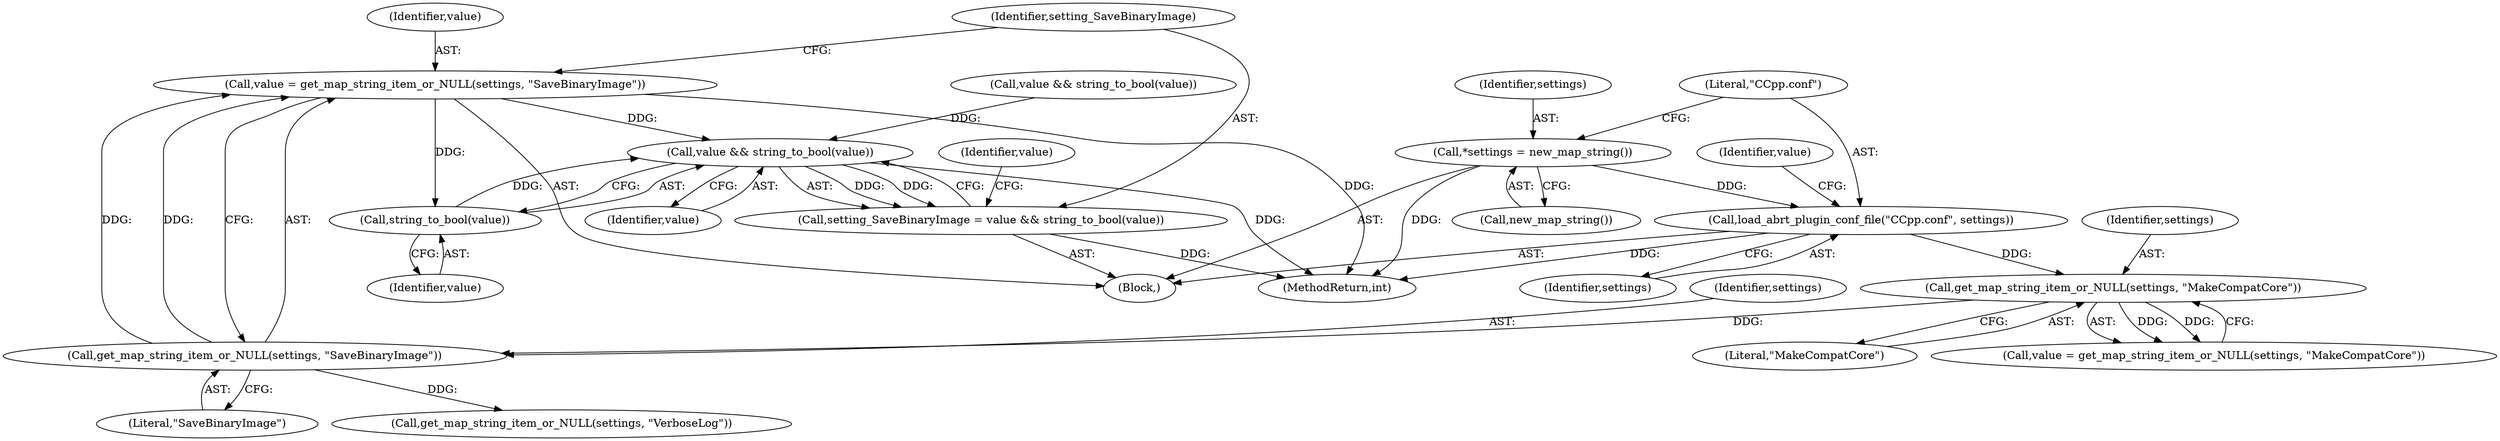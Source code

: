 digraph "0_abrt_4f2c1ddd3e3b81d2d5146b883115371f1cada9f9@pointer" {
"1000229" [label="(Call,value = get_map_string_item_or_NULL(settings, \"SaveBinaryImage\"))"];
"1000231" [label="(Call,get_map_string_item_or_NULL(settings, \"SaveBinaryImage\"))"];
"1000220" [label="(Call,get_map_string_item_or_NULL(settings, \"MakeCompatCore\"))"];
"1000214" [label="(Call,load_abrt_plugin_conf_file(\"CCpp.conf\", settings))"];
"1000211" [label="(Call,*settings = new_map_string())"];
"1000236" [label="(Call,value && string_to_bool(value))"];
"1000234" [label="(Call,setting_SaveBinaryImage = value && string_to_bool(value))"];
"1000238" [label="(Call,string_to_bool(value))"];
"1000209" [label="(Block,)"];
"1000241" [label="(Identifier,value)"];
"1000239" [label="(Identifier,value)"];
"1000220" [label="(Call,get_map_string_item_or_NULL(settings, \"MakeCompatCore\"))"];
"1000218" [label="(Call,value = get_map_string_item_or_NULL(settings, \"MakeCompatCore\"))"];
"1000212" [label="(Identifier,settings)"];
"1000230" [label="(Identifier,value)"];
"1000219" [label="(Identifier,value)"];
"1000211" [label="(Call,*settings = new_map_string())"];
"1000234" [label="(Call,setting_SaveBinaryImage = value && string_to_bool(value))"];
"1000214" [label="(Call,load_abrt_plugin_conf_file(\"CCpp.conf\", settings))"];
"1000229" [label="(Call,value = get_map_string_item_or_NULL(settings, \"SaveBinaryImage\"))"];
"1000236" [label="(Call,value && string_to_bool(value))"];
"1001171" [label="(MethodReturn,int)"];
"1000213" [label="(Call,new_map_string())"];
"1000233" [label="(Literal,\"SaveBinaryImage\")"];
"1000235" [label="(Identifier,setting_SaveBinaryImage)"];
"1000231" [label="(Call,get_map_string_item_or_NULL(settings, \"SaveBinaryImage\"))"];
"1000221" [label="(Identifier,settings)"];
"1000242" [label="(Call,get_map_string_item_or_NULL(settings, \"VerboseLog\"))"];
"1000215" [label="(Literal,\"CCpp.conf\")"];
"1000237" [label="(Identifier,value)"];
"1000238" [label="(Call,string_to_bool(value))"];
"1000232" [label="(Identifier,settings)"];
"1000225" [label="(Call,value && string_to_bool(value))"];
"1000216" [label="(Identifier,settings)"];
"1000222" [label="(Literal,\"MakeCompatCore\")"];
"1000229" -> "1000209"  [label="AST: "];
"1000229" -> "1000231"  [label="CFG: "];
"1000230" -> "1000229"  [label="AST: "];
"1000231" -> "1000229"  [label="AST: "];
"1000235" -> "1000229"  [label="CFG: "];
"1000229" -> "1001171"  [label="DDG: "];
"1000231" -> "1000229"  [label="DDG: "];
"1000231" -> "1000229"  [label="DDG: "];
"1000229" -> "1000236"  [label="DDG: "];
"1000229" -> "1000238"  [label="DDG: "];
"1000231" -> "1000233"  [label="CFG: "];
"1000232" -> "1000231"  [label="AST: "];
"1000233" -> "1000231"  [label="AST: "];
"1000220" -> "1000231"  [label="DDG: "];
"1000231" -> "1000242"  [label="DDG: "];
"1000220" -> "1000218"  [label="AST: "];
"1000220" -> "1000222"  [label="CFG: "];
"1000221" -> "1000220"  [label="AST: "];
"1000222" -> "1000220"  [label="AST: "];
"1000218" -> "1000220"  [label="CFG: "];
"1000220" -> "1000218"  [label="DDG: "];
"1000220" -> "1000218"  [label="DDG: "];
"1000214" -> "1000220"  [label="DDG: "];
"1000214" -> "1000209"  [label="AST: "];
"1000214" -> "1000216"  [label="CFG: "];
"1000215" -> "1000214"  [label="AST: "];
"1000216" -> "1000214"  [label="AST: "];
"1000219" -> "1000214"  [label="CFG: "];
"1000214" -> "1001171"  [label="DDG: "];
"1000211" -> "1000214"  [label="DDG: "];
"1000211" -> "1000209"  [label="AST: "];
"1000211" -> "1000213"  [label="CFG: "];
"1000212" -> "1000211"  [label="AST: "];
"1000213" -> "1000211"  [label="AST: "];
"1000215" -> "1000211"  [label="CFG: "];
"1000211" -> "1001171"  [label="DDG: "];
"1000236" -> "1000234"  [label="AST: "];
"1000236" -> "1000237"  [label="CFG: "];
"1000236" -> "1000238"  [label="CFG: "];
"1000237" -> "1000236"  [label="AST: "];
"1000238" -> "1000236"  [label="AST: "];
"1000234" -> "1000236"  [label="CFG: "];
"1000236" -> "1001171"  [label="DDG: "];
"1000236" -> "1000234"  [label="DDG: "];
"1000236" -> "1000234"  [label="DDG: "];
"1000238" -> "1000236"  [label="DDG: "];
"1000225" -> "1000236"  [label="DDG: "];
"1000234" -> "1000209"  [label="AST: "];
"1000235" -> "1000234"  [label="AST: "];
"1000241" -> "1000234"  [label="CFG: "];
"1000234" -> "1001171"  [label="DDG: "];
"1000238" -> "1000239"  [label="CFG: "];
"1000239" -> "1000238"  [label="AST: "];
}
